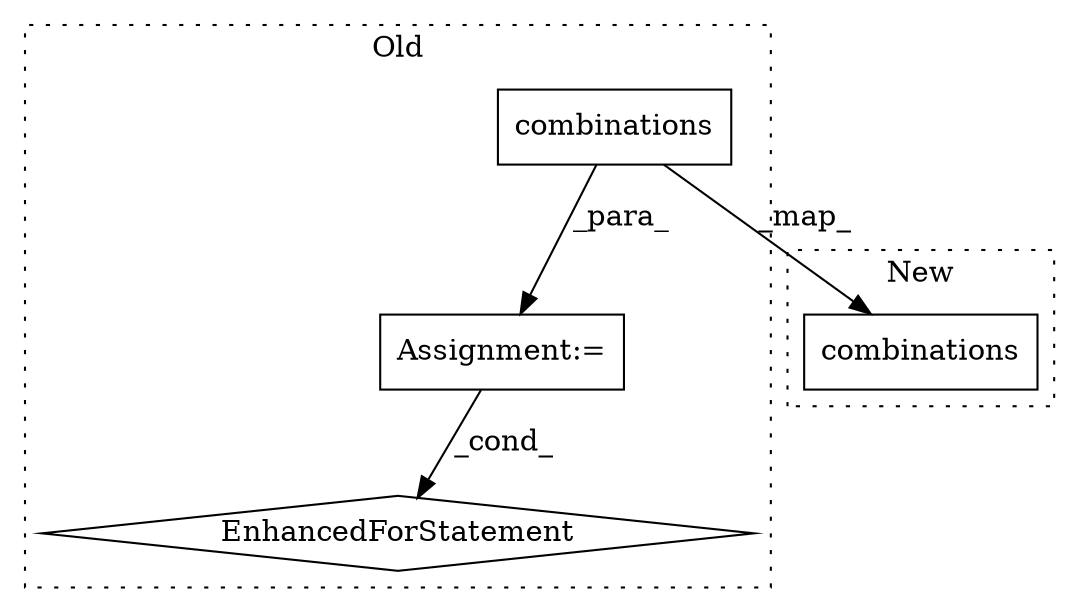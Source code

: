 digraph G {
subgraph cluster0 {
1 [label="combinations" a="32" s="7693,7714" l="13,1" shape="box"];
3 [label="Assignment:=" a="7" s="7606,7715" l="69,2" shape="box"];
4 [label="EnhancedForStatement" a="70" s="7606,7715" l="69,2" shape="diamond"];
label = "Old";
style="dotted";
}
subgraph cluster1 {
2 [label="combinations" a="32" s="7377,7393" l="13,1" shape="box"];
label = "New";
style="dotted";
}
1 -> 2 [label="_map_"];
1 -> 3 [label="_para_"];
3 -> 4 [label="_cond_"];
}